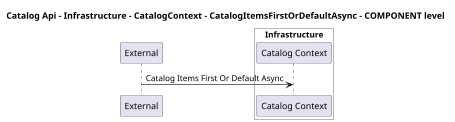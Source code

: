 @startuml
skinparam dpi 60

title Catalog Api - Infrastructure - CatalogContext - CatalogItemsFirstOrDefaultAsync - COMPONENT level

participant "External" as C4InterFlow.Utils.ExternalSystem

box "Catalog Api" #White

    
box "Infrastructure" #White

    participant "Catalog Context" as dotnet.eShop.Architecture.SoftwareSystems.CatalogApi.Containers.Infrastructure.Components.CatalogContext
end box

end box


C4InterFlow.Utils.ExternalSystem -> dotnet.eShop.Architecture.SoftwareSystems.CatalogApi.Containers.Infrastructure.Components.CatalogContext : Catalog Items First Or Default Async


@enduml
